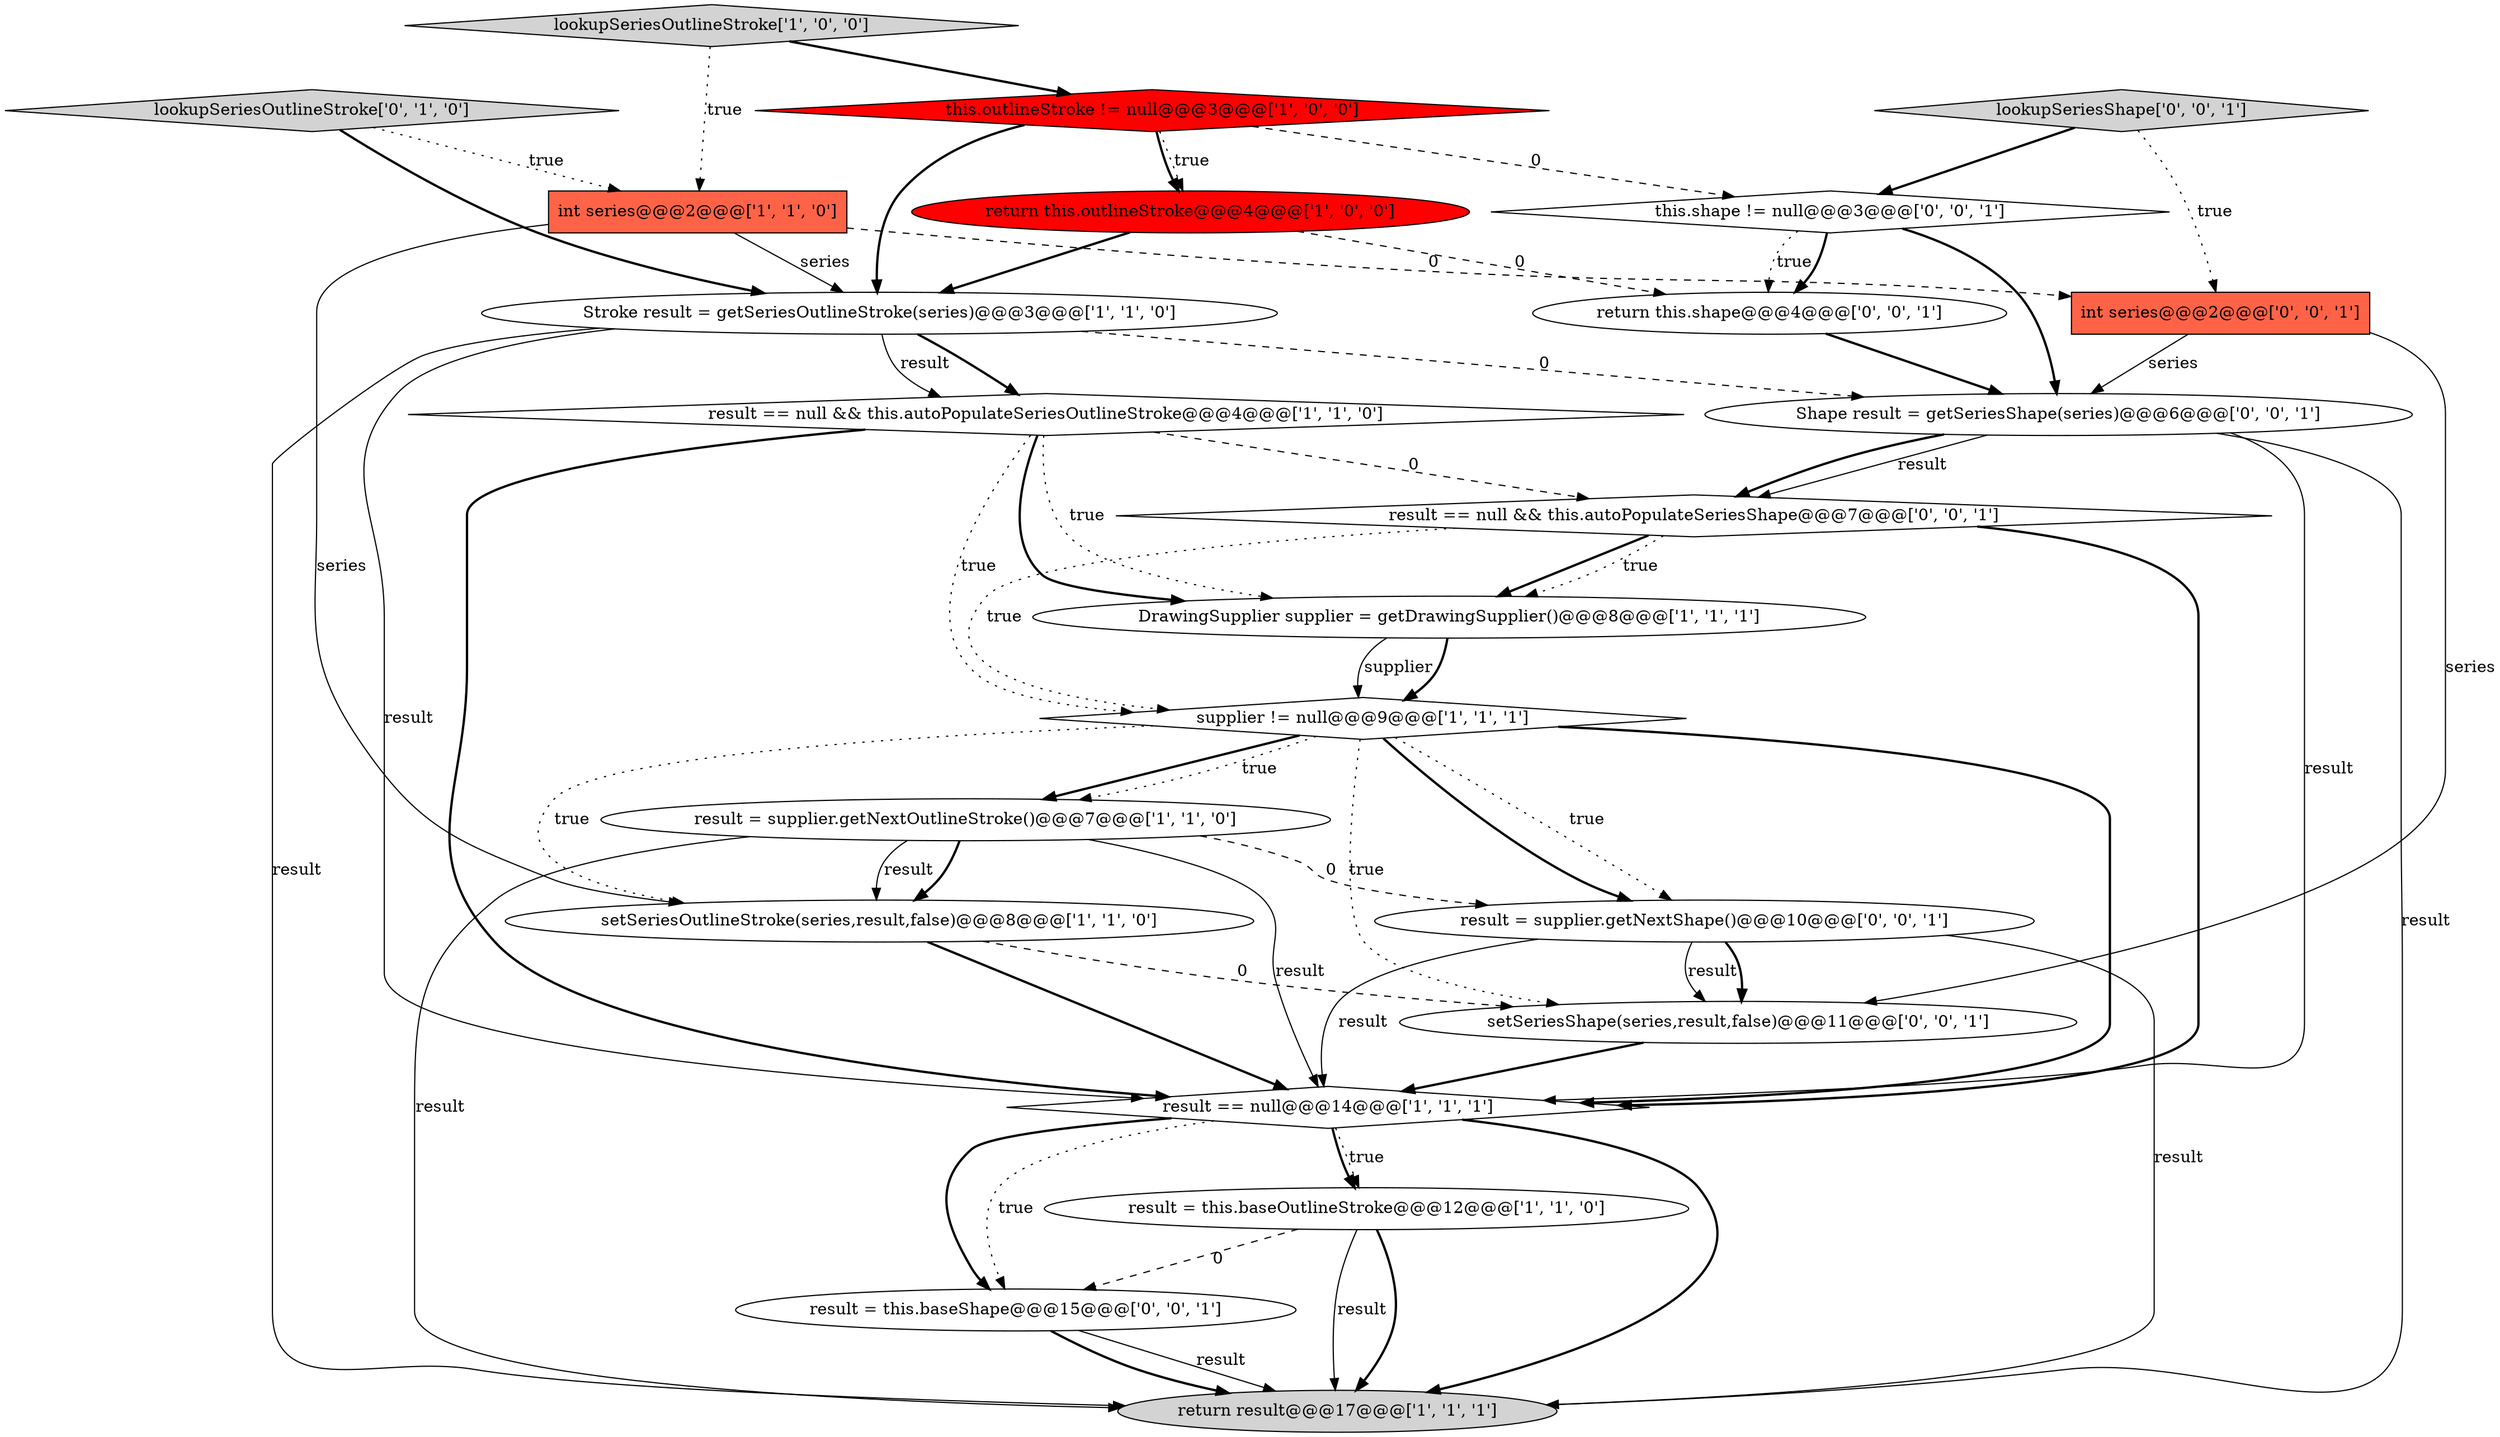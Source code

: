 digraph {
7 [style = filled, label = "result == null@@@14@@@['1', '1', '1']", fillcolor = white, shape = diamond image = "AAA0AAABBB1BBB"];
0 [style = filled, label = "DrawingSupplier supplier = getDrawingSupplier()@@@8@@@['1', '1', '1']", fillcolor = white, shape = ellipse image = "AAA0AAABBB1BBB"];
2 [style = filled, label = "Stroke result = getSeriesOutlineStroke(series)@@@3@@@['1', '1', '0']", fillcolor = white, shape = ellipse image = "AAA0AAABBB1BBB"];
9 [style = filled, label = "result = this.baseOutlineStroke@@@12@@@['1', '1', '0']", fillcolor = white, shape = ellipse image = "AAA0AAABBB1BBB"];
6 [style = filled, label = "this.outlineStroke != null@@@3@@@['1', '0', '0']", fillcolor = red, shape = diamond image = "AAA1AAABBB1BBB"];
3 [style = filled, label = "result = supplier.getNextOutlineStroke()@@@7@@@['1', '1', '0']", fillcolor = white, shape = ellipse image = "AAA0AAABBB1BBB"];
11 [style = filled, label = "supplier != null@@@9@@@['1', '1', '1']", fillcolor = white, shape = diamond image = "AAA0AAABBB1BBB"];
5 [style = filled, label = "return result@@@17@@@['1', '1', '1']", fillcolor = lightgray, shape = ellipse image = "AAA0AAABBB1BBB"];
20 [style = filled, label = "return this.shape@@@4@@@['0', '0', '1']", fillcolor = white, shape = ellipse image = "AAA0AAABBB3BBB"];
18 [style = filled, label = "this.shape != null@@@3@@@['0', '0', '1']", fillcolor = white, shape = diamond image = "AAA0AAABBB3BBB"];
21 [style = filled, label = "result = supplier.getNextShape()@@@10@@@['0', '0', '1']", fillcolor = white, shape = ellipse image = "AAA0AAABBB3BBB"];
19 [style = filled, label = "result == null && this.autoPopulateSeriesShape@@@7@@@['0', '0', '1']", fillcolor = white, shape = diamond image = "AAA0AAABBB3BBB"];
1 [style = filled, label = "return this.outlineStroke@@@4@@@['1', '0', '0']", fillcolor = red, shape = ellipse image = "AAA1AAABBB1BBB"];
22 [style = filled, label = "int series@@@2@@@['0', '0', '1']", fillcolor = tomato, shape = box image = "AAA0AAABBB3BBB"];
16 [style = filled, label = "setSeriesShape(series,result,false)@@@11@@@['0', '0', '1']", fillcolor = white, shape = ellipse image = "AAA0AAABBB3BBB"];
15 [style = filled, label = "lookupSeriesShape['0', '0', '1']", fillcolor = lightgray, shape = diamond image = "AAA0AAABBB3BBB"];
10 [style = filled, label = "result == null && this.autoPopulateSeriesOutlineStroke@@@4@@@['1', '1', '0']", fillcolor = white, shape = diamond image = "AAA0AAABBB1BBB"];
17 [style = filled, label = "Shape result = getSeriesShape(series)@@@6@@@['0', '0', '1']", fillcolor = white, shape = ellipse image = "AAA0AAABBB3BBB"];
14 [style = filled, label = "result = this.baseShape@@@15@@@['0', '0', '1']", fillcolor = white, shape = ellipse image = "AAA0AAABBB3BBB"];
4 [style = filled, label = "lookupSeriesOutlineStroke['1', '0', '0']", fillcolor = lightgray, shape = diamond image = "AAA0AAABBB1BBB"];
12 [style = filled, label = "setSeriesOutlineStroke(series,result,false)@@@8@@@['1', '1', '0']", fillcolor = white, shape = ellipse image = "AAA0AAABBB1BBB"];
8 [style = filled, label = "int series@@@2@@@['1', '1', '0']", fillcolor = tomato, shape = box image = "AAA0AAABBB1BBB"];
13 [style = filled, label = "lookupSeriesOutlineStroke['0', '1', '0']", fillcolor = lightgray, shape = diamond image = "AAA0AAABBB2BBB"];
17->5 [style = solid, label="result"];
21->7 [style = solid, label="result"];
2->5 [style = solid, label="result"];
22->17 [style = solid, label="series"];
20->17 [style = bold, label=""];
3->21 [style = dashed, label="0"];
12->16 [style = dashed, label="0"];
4->6 [style = bold, label=""];
10->19 [style = dashed, label="0"];
17->7 [style = solid, label="result"];
0->11 [style = solid, label="supplier"];
3->7 [style = solid, label="result"];
11->12 [style = dotted, label="true"];
11->21 [style = bold, label=""];
14->5 [style = bold, label=""];
6->1 [style = dotted, label="true"];
16->7 [style = bold, label=""];
4->8 [style = dotted, label="true"];
18->17 [style = bold, label=""];
0->11 [style = bold, label=""];
17->19 [style = solid, label="result"];
15->22 [style = dotted, label="true"];
7->9 [style = dotted, label="true"];
18->20 [style = dotted, label="true"];
8->2 [style = solid, label="series"];
3->12 [style = bold, label=""];
2->10 [style = bold, label=""];
2->17 [style = dashed, label="0"];
10->7 [style = bold, label=""];
15->18 [style = bold, label=""];
17->19 [style = bold, label=""];
12->7 [style = bold, label=""];
2->7 [style = solid, label="result"];
19->0 [style = bold, label=""];
14->5 [style = solid, label="result"];
6->18 [style = dashed, label="0"];
6->2 [style = bold, label=""];
7->14 [style = bold, label=""];
1->20 [style = dashed, label="0"];
7->9 [style = bold, label=""];
21->16 [style = solid, label="result"];
6->1 [style = bold, label=""];
8->22 [style = dashed, label="0"];
18->20 [style = bold, label=""];
7->5 [style = bold, label=""];
9->14 [style = dashed, label="0"];
10->11 [style = dotted, label="true"];
21->5 [style = solid, label="result"];
13->8 [style = dotted, label="true"];
19->0 [style = dotted, label="true"];
19->11 [style = dotted, label="true"];
11->3 [style = bold, label=""];
10->0 [style = bold, label=""];
3->12 [style = solid, label="result"];
9->5 [style = bold, label=""];
2->10 [style = solid, label="result"];
11->16 [style = dotted, label="true"];
10->0 [style = dotted, label="true"];
21->16 [style = bold, label=""];
1->2 [style = bold, label=""];
8->12 [style = solid, label="series"];
11->21 [style = dotted, label="true"];
22->16 [style = solid, label="series"];
11->3 [style = dotted, label="true"];
19->7 [style = bold, label=""];
9->5 [style = solid, label="result"];
11->7 [style = bold, label=""];
3->5 [style = solid, label="result"];
13->2 [style = bold, label=""];
7->14 [style = dotted, label="true"];
}
